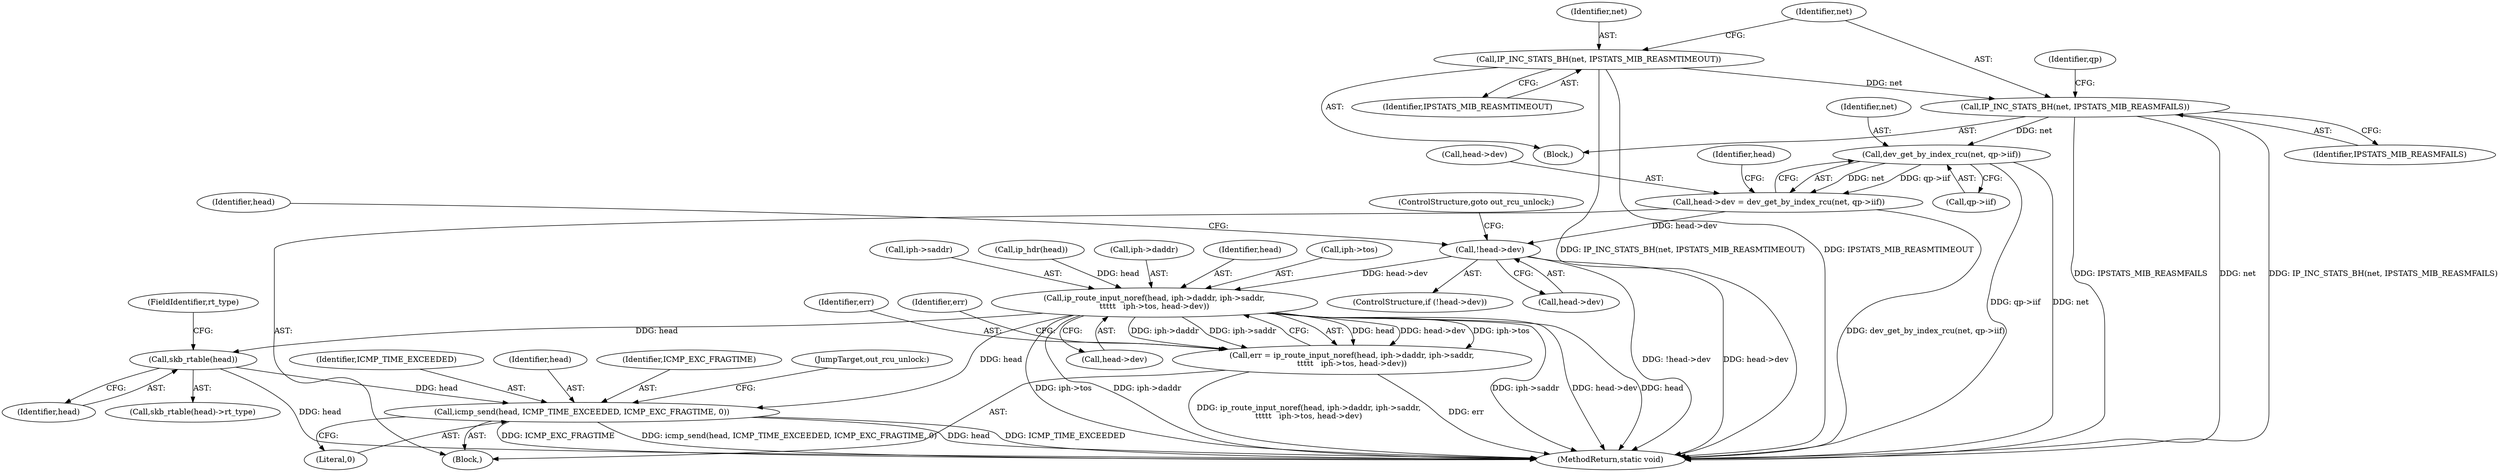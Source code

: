 digraph "0_linux_64f3b9e203bd06855072e295557dca1485a2ecba@pointer" {
"1000164" [label="(Call,dev_get_by_index_rcu(net, qp->iif))"];
"1000129" [label="(Call,IP_INC_STATS_BH(net, IPSTATS_MIB_REASMFAILS))"];
"1000126" [label="(Call,IP_INC_STATS_BH(net, IPSTATS_MIB_REASMTIMEOUT))"];
"1000160" [label="(Call,head->dev = dev_get_by_index_rcu(net, qp->iif))"];
"1000170" [label="(Call,!head->dev)"];
"1000183" [label="(Call,ip_route_input_noref(head, iph->daddr, iph->saddr,\n\t\t\t\t\t   iph->tos, head->dev))"];
"1000181" [label="(Call,err = ip_route_input_noref(head, iph->daddr, iph->saddr,\n\t\t\t\t\t   iph->tos, head->dev))"];
"1000209" [label="(Call,skb_rtable(head))"];
"1000214" [label="(Call,icmp_send(head, ICMP_TIME_EXCEEDED, ICMP_EXC_FRAGTIME, 0))"];
"1000137" [label="(Identifier,qp)"];
"1000171" [label="(Call,head->dev)"];
"1000214" [label="(Call,icmp_send(head, ICMP_TIME_EXCEEDED, ICMP_EXC_FRAGTIME, 0))"];
"1000176" [label="(Identifier,head)"];
"1000126" [label="(Call,IP_INC_STATS_BH(net, IPSTATS_MIB_REASMTIMEOUT))"];
"1000160" [label="(Call,head->dev = dev_get_by_index_rcu(net, qp->iif))"];
"1000211" [label="(FieldIdentifier,rt_type)"];
"1000219" [label="(JumpTarget,out_rcu_unlock:)"];
"1000198" [label="(Identifier,err)"];
"1000129" [label="(Call,IP_INC_STATS_BH(net, IPSTATS_MIB_REASMFAILS))"];
"1000184" [label="(Identifier,head)"];
"1000208" [label="(Call,skb_rtable(head)->rt_type)"];
"1000165" [label="(Identifier,net)"];
"1000164" [label="(Call,dev_get_by_index_rcu(net, qp->iif))"];
"1000127" [label="(Identifier,net)"];
"1000231" [label="(MethodReturn,static void)"];
"1000194" [label="(Call,head->dev)"];
"1000210" [label="(Identifier,head)"];
"1000218" [label="(Literal,0)"];
"1000105" [label="(Block,)"];
"1000216" [label="(Identifier,ICMP_TIME_EXCEEDED)"];
"1000182" [label="(Identifier,err)"];
"1000170" [label="(Call,!head->dev)"];
"1000161" [label="(Call,head->dev)"];
"1000131" [label="(Identifier,IPSTATS_MIB_REASMFAILS)"];
"1000191" [label="(Call,iph->tos)"];
"1000166" [label="(Call,qp->iif)"];
"1000188" [label="(Call,iph->saddr)"];
"1000148" [label="(Block,)"];
"1000128" [label="(Identifier,IPSTATS_MIB_REASMTIMEOUT)"];
"1000183" [label="(Call,ip_route_input_noref(head, iph->daddr, iph->saddr,\n\t\t\t\t\t   iph->tos, head->dev))"];
"1000179" [label="(Call,ip_hdr(head))"];
"1000209" [label="(Call,skb_rtable(head))"];
"1000169" [label="(ControlStructure,if (!head->dev))"];
"1000172" [label="(Identifier,head)"];
"1000215" [label="(Identifier,head)"];
"1000181" [label="(Call,err = ip_route_input_noref(head, iph->daddr, iph->saddr,\n\t\t\t\t\t   iph->tos, head->dev))"];
"1000217" [label="(Identifier,ICMP_EXC_FRAGTIME)"];
"1000185" [label="(Call,iph->daddr)"];
"1000174" [label="(ControlStructure,goto out_rcu_unlock;)"];
"1000130" [label="(Identifier,net)"];
"1000164" -> "1000160"  [label="AST: "];
"1000164" -> "1000166"  [label="CFG: "];
"1000165" -> "1000164"  [label="AST: "];
"1000166" -> "1000164"  [label="AST: "];
"1000160" -> "1000164"  [label="CFG: "];
"1000164" -> "1000231"  [label="DDG: qp->iif"];
"1000164" -> "1000231"  [label="DDG: net"];
"1000164" -> "1000160"  [label="DDG: net"];
"1000164" -> "1000160"  [label="DDG: qp->iif"];
"1000129" -> "1000164"  [label="DDG: net"];
"1000129" -> "1000105"  [label="AST: "];
"1000129" -> "1000131"  [label="CFG: "];
"1000130" -> "1000129"  [label="AST: "];
"1000131" -> "1000129"  [label="AST: "];
"1000137" -> "1000129"  [label="CFG: "];
"1000129" -> "1000231"  [label="DDG: net"];
"1000129" -> "1000231"  [label="DDG: IP_INC_STATS_BH(net, IPSTATS_MIB_REASMFAILS)"];
"1000129" -> "1000231"  [label="DDG: IPSTATS_MIB_REASMFAILS"];
"1000126" -> "1000129"  [label="DDG: net"];
"1000126" -> "1000105"  [label="AST: "];
"1000126" -> "1000128"  [label="CFG: "];
"1000127" -> "1000126"  [label="AST: "];
"1000128" -> "1000126"  [label="AST: "];
"1000130" -> "1000126"  [label="CFG: "];
"1000126" -> "1000231"  [label="DDG: IPSTATS_MIB_REASMTIMEOUT"];
"1000126" -> "1000231"  [label="DDG: IP_INC_STATS_BH(net, IPSTATS_MIB_REASMTIMEOUT)"];
"1000160" -> "1000148"  [label="AST: "];
"1000161" -> "1000160"  [label="AST: "];
"1000172" -> "1000160"  [label="CFG: "];
"1000160" -> "1000231"  [label="DDG: dev_get_by_index_rcu(net, qp->iif)"];
"1000160" -> "1000170"  [label="DDG: head->dev"];
"1000170" -> "1000169"  [label="AST: "];
"1000170" -> "1000171"  [label="CFG: "];
"1000171" -> "1000170"  [label="AST: "];
"1000174" -> "1000170"  [label="CFG: "];
"1000176" -> "1000170"  [label="CFG: "];
"1000170" -> "1000231"  [label="DDG: head->dev"];
"1000170" -> "1000231"  [label="DDG: !head->dev"];
"1000170" -> "1000183"  [label="DDG: head->dev"];
"1000183" -> "1000181"  [label="AST: "];
"1000183" -> "1000194"  [label="CFG: "];
"1000184" -> "1000183"  [label="AST: "];
"1000185" -> "1000183"  [label="AST: "];
"1000188" -> "1000183"  [label="AST: "];
"1000191" -> "1000183"  [label="AST: "];
"1000194" -> "1000183"  [label="AST: "];
"1000181" -> "1000183"  [label="CFG: "];
"1000183" -> "1000231"  [label="DDG: iph->daddr"];
"1000183" -> "1000231"  [label="DDG: iph->saddr"];
"1000183" -> "1000231"  [label="DDG: head->dev"];
"1000183" -> "1000231"  [label="DDG: head"];
"1000183" -> "1000231"  [label="DDG: iph->tos"];
"1000183" -> "1000181"  [label="DDG: head"];
"1000183" -> "1000181"  [label="DDG: head->dev"];
"1000183" -> "1000181"  [label="DDG: iph->tos"];
"1000183" -> "1000181"  [label="DDG: iph->daddr"];
"1000183" -> "1000181"  [label="DDG: iph->saddr"];
"1000179" -> "1000183"  [label="DDG: head"];
"1000183" -> "1000209"  [label="DDG: head"];
"1000183" -> "1000214"  [label="DDG: head"];
"1000181" -> "1000148"  [label="AST: "];
"1000182" -> "1000181"  [label="AST: "];
"1000198" -> "1000181"  [label="CFG: "];
"1000181" -> "1000231"  [label="DDG: err"];
"1000181" -> "1000231"  [label="DDG: ip_route_input_noref(head, iph->daddr, iph->saddr,\n\t\t\t\t\t   iph->tos, head->dev)"];
"1000209" -> "1000208"  [label="AST: "];
"1000209" -> "1000210"  [label="CFG: "];
"1000210" -> "1000209"  [label="AST: "];
"1000211" -> "1000209"  [label="CFG: "];
"1000209" -> "1000231"  [label="DDG: head"];
"1000209" -> "1000214"  [label="DDG: head"];
"1000214" -> "1000148"  [label="AST: "];
"1000214" -> "1000218"  [label="CFG: "];
"1000215" -> "1000214"  [label="AST: "];
"1000216" -> "1000214"  [label="AST: "];
"1000217" -> "1000214"  [label="AST: "];
"1000218" -> "1000214"  [label="AST: "];
"1000219" -> "1000214"  [label="CFG: "];
"1000214" -> "1000231"  [label="DDG: ICMP_TIME_EXCEEDED"];
"1000214" -> "1000231"  [label="DDG: ICMP_EXC_FRAGTIME"];
"1000214" -> "1000231"  [label="DDG: icmp_send(head, ICMP_TIME_EXCEEDED, ICMP_EXC_FRAGTIME, 0)"];
"1000214" -> "1000231"  [label="DDG: head"];
}
